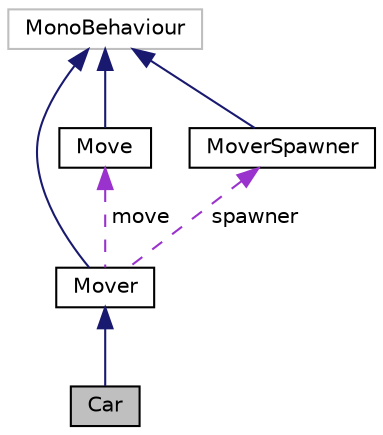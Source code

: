 digraph "Car"
{
  edge [fontname="Helvetica",fontsize="10",labelfontname="Helvetica",labelfontsize="10"];
  node [fontname="Helvetica",fontsize="10",shape=record];
  Node3 [label="Car",height=0.2,width=0.4,color="black", fillcolor="grey75", style="filled", fontcolor="black"];
  Node4 -> Node3 [dir="back",color="midnightblue",fontsize="10",style="solid",fontname="Helvetica"];
  Node4 [label="Mover",height=0.2,width=0.4,color="black", fillcolor="white", style="filled",URL="$class_mover.html",tooltip="Automatically moves a Move script to it&#39;s deadend in start method "];
  Node5 -> Node4 [dir="back",color="midnightblue",fontsize="10",style="solid",fontname="Helvetica"];
  Node5 [label="MonoBehaviour",height=0.2,width=0.4,color="grey75", fillcolor="white", style="filled"];
  Node6 -> Node4 [dir="back",color="darkorchid3",fontsize="10",style="dashed",label=" move" ,fontname="Helvetica"];
  Node6 [label="Move",height=0.2,width=0.4,color="black", fillcolor="white", style="filled",URL="$class_move.html"];
  Node5 -> Node6 [dir="back",color="midnightblue",fontsize="10",style="solid",fontname="Helvetica"];
  Node7 -> Node4 [dir="back",color="darkorchid3",fontsize="10",style="dashed",label=" spawner" ,fontname="Helvetica"];
  Node7 [label="MoverSpawner",height=0.2,width=0.4,color="black", fillcolor="white", style="filled",URL="$class_mover_spawner.html",tooltip="This classe is reponsible for spawning objects with the Move script attached to it. It spawns a mover, and them make it moves for a targetWaypoint, point by point according to the path that is made by it&#39;s previous waypoints. *See Waypoint class for more info. "];
  Node5 -> Node7 [dir="back",color="midnightblue",fontsize="10",style="solid",fontname="Helvetica"];
}
